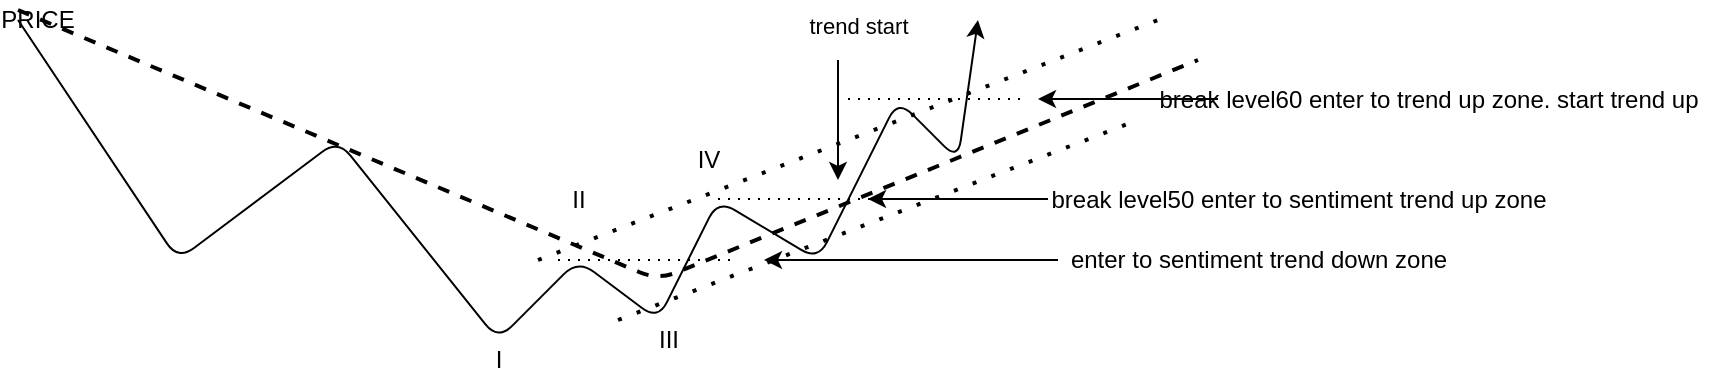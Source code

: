 <mxfile version="14.9.6" type="device"><diagram id="nhUnwwzXnW02m92j6YWG" name="Страница 1"><mxGraphModel dx="1086" dy="626" grid="1" gridSize="10" guides="1" tooltips="1" connect="1" arrows="1" fold="1" page="1" pageScale="1" pageWidth="1169" pageHeight="827" math="0" shadow="0"><root><mxCell id="0"/><mxCell id="1" parent="0"/><mxCell id="y8e9jCz48Kjwtkv_Z756-1" value="" style="endArrow=classic;html=1;" parent="1" edge="1"><mxGeometry width="50" height="50" relative="1" as="geometry"><mxPoint x="80" y="80" as="sourcePoint"/><mxPoint x="560" y="80" as="targetPoint"/><Array as="points"><mxPoint x="160" y="200"/><mxPoint x="240" y="140"/><mxPoint x="320" y="240"/><mxPoint x="360" y="200"/><mxPoint x="400" y="230"/><mxPoint x="430" y="170"/><mxPoint x="480" y="200"/><mxPoint x="520" y="120"/><mxPoint x="550" y="150"/></Array></mxGeometry></mxCell><mxCell id="y8e9jCz48Kjwtkv_Z756-4" value="PRICE" style="text;html=1;strokeColor=none;fillColor=none;align=center;verticalAlign=middle;whiteSpace=wrap;rounded=0;" parent="1" vertex="1"><mxGeometry x="80" y="70" width="20" height="20" as="geometry"/></mxCell><mxCell id="y8e9jCz48Kjwtkv_Z756-5" value="" style="endArrow=none;dashed=1;html=1;strokeWidth=2;exitX=0;exitY=0.25;exitDx=0;exitDy=0;" parent="1" source="y8e9jCz48Kjwtkv_Z756-4" edge="1"><mxGeometry width="50" height="50" relative="1" as="geometry"><mxPoint x="530" y="350" as="sourcePoint"/><mxPoint x="670" y="100" as="targetPoint"/><Array as="points"><mxPoint x="400" y="210"/></Array></mxGeometry></mxCell><mxCell id="y8e9jCz48Kjwtkv_Z756-10" value="" style="endArrow=none;dashed=1;html=1;strokeWidth=2;dashPattern=1 4;" parent="1" edge="1"><mxGeometry width="50" height="50" relative="1" as="geometry"><mxPoint x="380" y="230" as="sourcePoint"/><mxPoint x="640" y="130" as="targetPoint"/></mxGeometry></mxCell><mxCell id="y8e9jCz48Kjwtkv_Z756-11" value="" style="endArrow=none;dashed=1;html=1;dashPattern=1 4;strokeWidth=2;" parent="1" edge="1"><mxGeometry width="50" height="50" relative="1" as="geometry"><mxPoint x="340" y="200" as="sourcePoint"/><mxPoint x="650" y="80" as="targetPoint"/></mxGeometry></mxCell><mxCell id="y8e9jCz48Kjwtkv_Z756-12" value="I" style="text;html=1;align=center;verticalAlign=middle;resizable=0;points=[];autosize=1;strokeColor=none;" parent="1" vertex="1"><mxGeometry x="310" y="240" width="20" height="20" as="geometry"/></mxCell><mxCell id="y8e9jCz48Kjwtkv_Z756-13" value="II" style="text;html=1;align=center;verticalAlign=middle;resizable=0;points=[];autosize=1;strokeColor=none;" parent="1" vertex="1"><mxGeometry x="350" y="160" width="20" height="20" as="geometry"/></mxCell><mxCell id="y8e9jCz48Kjwtkv_Z756-14" value="III" style="text;html=1;align=center;verticalAlign=middle;resizable=0;points=[];autosize=1;strokeColor=none;" parent="1" vertex="1"><mxGeometry x="390" y="230" width="30" height="20" as="geometry"/></mxCell><mxCell id="y8e9jCz48Kjwtkv_Z756-15" value="IV" style="text;html=1;align=center;verticalAlign=middle;resizable=0;points=[];autosize=1;strokeColor=none;" parent="1" vertex="1"><mxGeometry x="410" y="140" width="30" height="20" as="geometry"/></mxCell><mxCell id="n6msP7HPBl-RSGe-zPHD-20" value="" style="endArrow=classic;html=1;fillColor=#ffffff;labelPosition=center;verticalLabelPosition=bottom;align=center;verticalAlign=top;" edge="1" parent="1"><mxGeometry width="50" height="50" relative="1" as="geometry"><mxPoint x="490" y="100" as="sourcePoint"/><mxPoint x="490" y="160" as="targetPoint"/></mxGeometry></mxCell><mxCell id="n6msP7HPBl-RSGe-zPHD-22" value="" style="endArrow=classic;html=1;fillColor=#ffffff;labelPosition=center;verticalLabelPosition=bottom;align=center;verticalAlign=top;" edge="1" parent="1"><mxGeometry width="50" height="50" relative="1" as="geometry"><mxPoint x="600" y="200" as="sourcePoint"/><mxPoint x="453" y="200" as="targetPoint"/></mxGeometry></mxCell><mxCell id="n6msP7HPBl-RSGe-zPHD-28" value="break level50 enter to sentiment trend up zone" style="text;html=1;align=center;verticalAlign=middle;resizable=0;points=[];autosize=1;strokeColor=none;" vertex="1" parent="1"><mxGeometry x="590" y="160" width="260" height="20" as="geometry"/></mxCell><mxCell id="n6msP7HPBl-RSGe-zPHD-29" value="enter to sentiment trend down zone" style="text;html=1;align=center;verticalAlign=middle;resizable=0;points=[];autosize=1;strokeColor=none;" vertex="1" parent="1"><mxGeometry x="600" y="190" width="200" height="20" as="geometry"/></mxCell><mxCell id="n6msP7HPBl-RSGe-zPHD-30" value="" style="endArrow=classic;html=1;fillColor=#ffffff;labelPosition=center;verticalLabelPosition=bottom;align=center;verticalAlign=top;" edge="1" parent="1"><mxGeometry width="50" height="50" relative="1" as="geometry"><mxPoint x="595" y="169.5" as="sourcePoint"/><mxPoint x="505" y="169.5" as="targetPoint"/></mxGeometry></mxCell><mxCell id="n6msP7HPBl-RSGe-zPHD-32" value="break level60 enter to trend up zone. start trend up" style="text;html=1;align=center;verticalAlign=middle;resizable=0;points=[];autosize=1;strokeColor=none;" vertex="1" parent="1"><mxGeometry x="640" y="110" width="290" height="20" as="geometry"/></mxCell><mxCell id="n6msP7HPBl-RSGe-zPHD-34" value="" style="endArrow=none;dashed=1;html=1;dashPattern=1 4;fillColor=#ffffff;" edge="1" parent="1"><mxGeometry width="50" height="50" relative="1" as="geometry"><mxPoint x="350" y="200" as="sourcePoint"/><mxPoint x="440" y="200" as="targetPoint"/></mxGeometry></mxCell><mxCell id="n6msP7HPBl-RSGe-zPHD-35" value="" style="endArrow=none;dashed=1;html=1;dashPattern=1 4;fillColor=#ffffff;" edge="1" parent="1"><mxGeometry width="50" height="50" relative="1" as="geometry"><mxPoint x="430" y="169.5" as="sourcePoint"/><mxPoint x="520" y="169.5" as="targetPoint"/></mxGeometry></mxCell><mxCell id="n6msP7HPBl-RSGe-zPHD-36" value="" style="endArrow=none;dashed=1;html=1;dashPattern=1 4;fillColor=#ffffff;" edge="1" parent="1"><mxGeometry width="50" height="50" relative="1" as="geometry"><mxPoint x="495" y="119.5" as="sourcePoint"/><mxPoint x="585" y="119.5" as="targetPoint"/></mxGeometry></mxCell><mxCell id="n6msP7HPBl-RSGe-zPHD-37" value="" style="endArrow=classic;html=1;fillColor=#ffffff;labelPosition=center;verticalLabelPosition=bottom;align=center;verticalAlign=top;" edge="1" parent="1"><mxGeometry width="50" height="50" relative="1" as="geometry"><mxPoint x="680" y="119.5" as="sourcePoint"/><mxPoint x="590" y="119.5" as="targetPoint"/></mxGeometry></mxCell><mxCell id="n6msP7HPBl-RSGe-zPHD-38" value="trend start" style="edgeLabel;html=1;align=center;verticalAlign=top;resizable=0;points=[];labelPosition=center;verticalLabelPosition=bottom;" vertex="1" connectable="0" parent="1"><mxGeometry x="500" y="70" as="geometry"/></mxCell></root></mxGraphModel></diagram></mxfile>